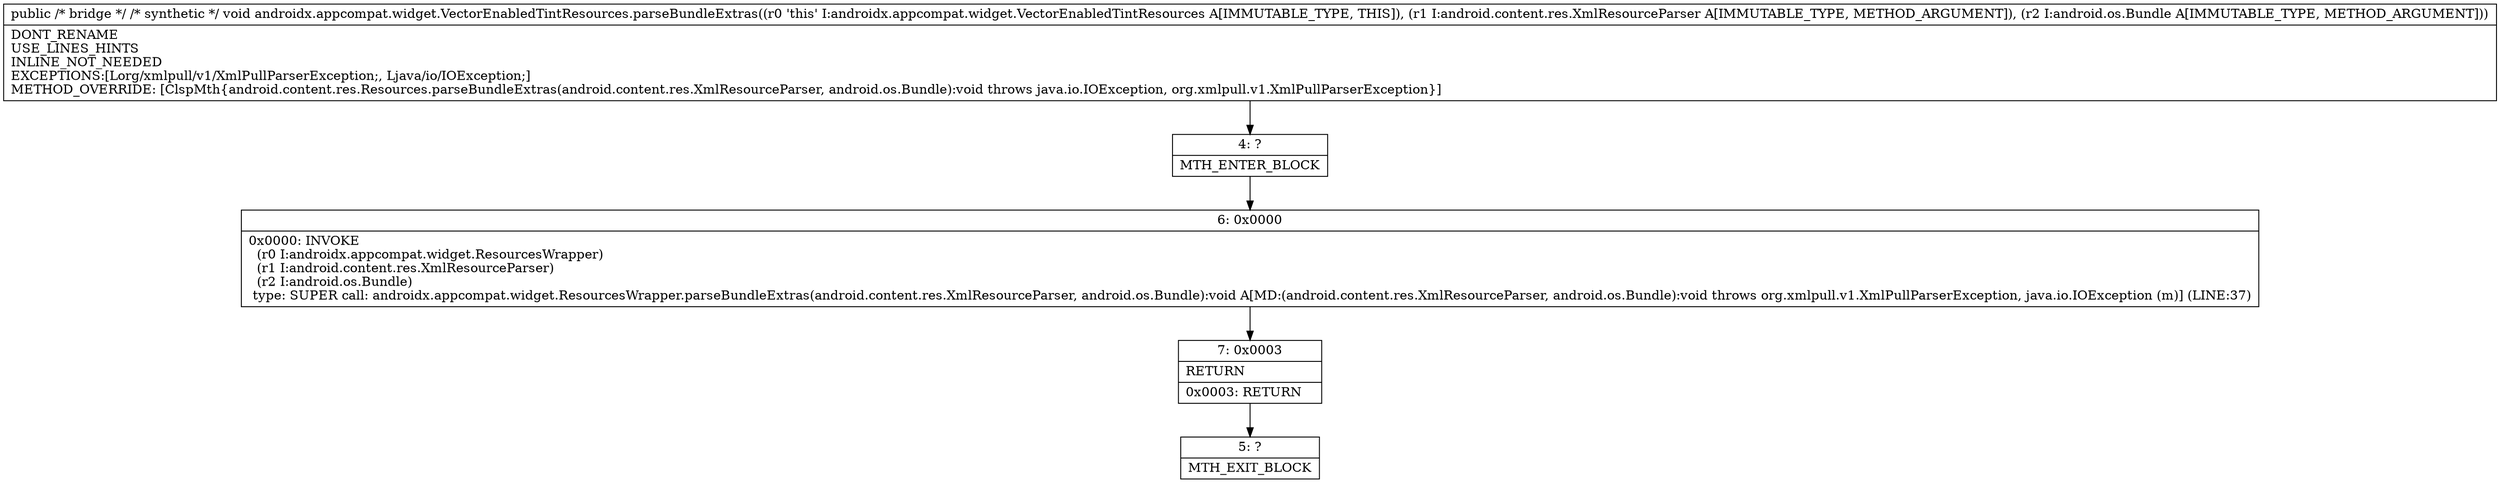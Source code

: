 digraph "CFG forandroidx.appcompat.widget.VectorEnabledTintResources.parseBundleExtras(Landroid\/content\/res\/XmlResourceParser;Landroid\/os\/Bundle;)V" {
Node_4 [shape=record,label="{4\:\ ?|MTH_ENTER_BLOCK\l}"];
Node_6 [shape=record,label="{6\:\ 0x0000|0x0000: INVOKE  \l  (r0 I:androidx.appcompat.widget.ResourcesWrapper)\l  (r1 I:android.content.res.XmlResourceParser)\l  (r2 I:android.os.Bundle)\l type: SUPER call: androidx.appcompat.widget.ResourcesWrapper.parseBundleExtras(android.content.res.XmlResourceParser, android.os.Bundle):void A[MD:(android.content.res.XmlResourceParser, android.os.Bundle):void throws org.xmlpull.v1.XmlPullParserException, java.io.IOException (m)] (LINE:37)\l}"];
Node_7 [shape=record,label="{7\:\ 0x0003|RETURN\l|0x0003: RETURN   \l}"];
Node_5 [shape=record,label="{5\:\ ?|MTH_EXIT_BLOCK\l}"];
MethodNode[shape=record,label="{public \/* bridge *\/ \/* synthetic *\/ void androidx.appcompat.widget.VectorEnabledTintResources.parseBundleExtras((r0 'this' I:androidx.appcompat.widget.VectorEnabledTintResources A[IMMUTABLE_TYPE, THIS]), (r1 I:android.content.res.XmlResourceParser A[IMMUTABLE_TYPE, METHOD_ARGUMENT]), (r2 I:android.os.Bundle A[IMMUTABLE_TYPE, METHOD_ARGUMENT]))  | DONT_RENAME\lUSE_LINES_HINTS\lINLINE_NOT_NEEDED\lEXCEPTIONS:[Lorg\/xmlpull\/v1\/XmlPullParserException;, Ljava\/io\/IOException;]\lMETHOD_OVERRIDE: [ClspMth\{android.content.res.Resources.parseBundleExtras(android.content.res.XmlResourceParser, android.os.Bundle):void throws java.io.IOException, org.xmlpull.v1.XmlPullParserException\}]\l}"];
MethodNode -> Node_4;Node_4 -> Node_6;
Node_6 -> Node_7;
Node_7 -> Node_5;
}


